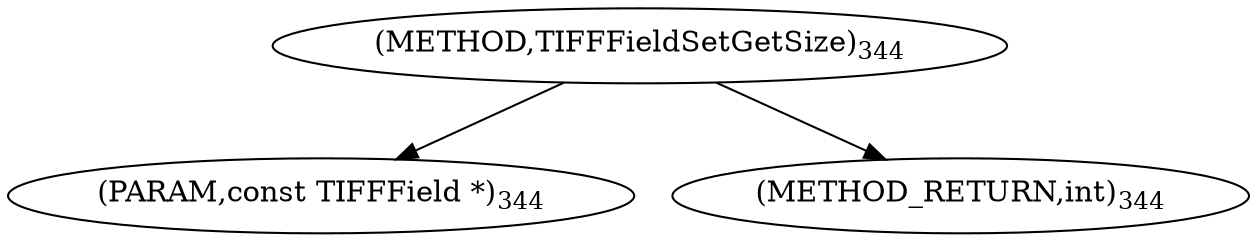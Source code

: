 digraph "TIFFFieldSetGetSize" {  
"8459" [label = <(METHOD,TIFFFieldSetGetSize)<SUB>344</SUB>> ]
"8460" [label = <(PARAM,const TIFFField *)<SUB>344</SUB>> ]
"8461" [label = <(METHOD_RETURN,int)<SUB>344</SUB>> ]
  "8459" -> "8460" 
  "8459" -> "8461" 
}
